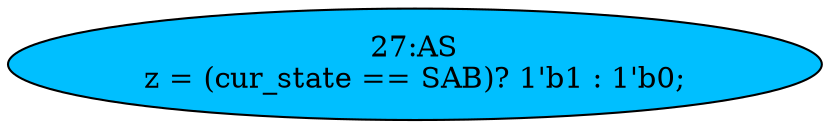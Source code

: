 strict digraph "" {
	node [label="\N"];
	"27:AS"	[ast="<pyverilog.vparser.ast.Assign object at 0x7fd7d2be5d90>",
		def_var="['z']",
		fillcolor=deepskyblue,
		label="27:AS
z = (cur_state == SAB)? 1'b1 : 1'b0;",
		statements="[]",
		style=filled,
		typ=Assign,
		use_var="['cur_state']"];
}
